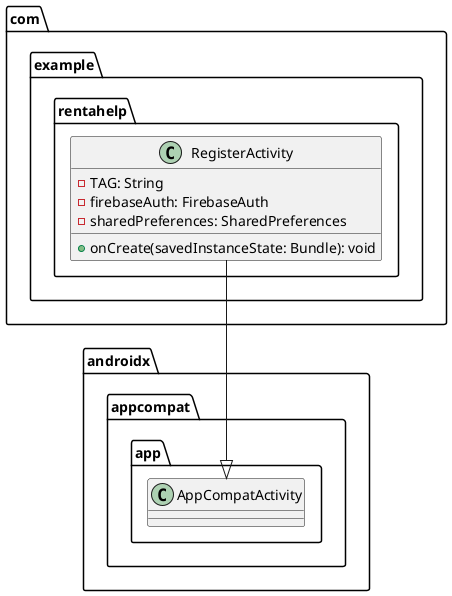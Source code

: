 @startuml

package com.example.rentahelp {
    class RegisterActivity {
        - TAG: String
        - firebaseAuth: FirebaseAuth
        - sharedPreferences: SharedPreferences
        + onCreate(savedInstanceState: Bundle): void
    }
}

com.example.rentahelp.RegisterActivity --|> androidx.appcompat.app.AppCompatActivity

@enduml
